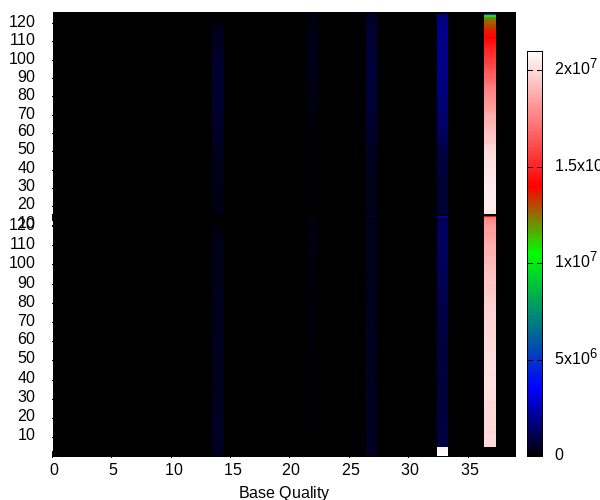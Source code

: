 
            set terminal png size 600,500 truecolor
            set output "ERR2036629-quals-hm.png"
            unset key
            unset colorbox
            set palette defined (0 0 0 0, 1 0 0 1, 3 0 1 0, 4 1 0 0, 6 1 1 1)
            set cbrange [0:20980577]
            set yrange  [0:126]
            set xrange  [0:39]
            set view map
            set multiplot
            set rmargin 0
            set lmargin 0
            set tmargin 0
            set bmargin 0
             set origin 0,0.46
 set size 0.95,0.6
            set obj 1 rectangle behind from first 0,0 to first 39,126
            set obj 1 fillstyle solid 1.0 fillcolor rgbcolor "black"
            set ylabel "Cycle (fwd reads)" offset character -1,0
            unset ytics
            set ytics ("10" 10,"20" 20,"30" 30,"40" 40,"50" 50,"60" 60,"70" 70,"80" 80,"90" 90,"100" 100,"110" 110,"120" 120)
            unset xtics
            set title "ERR2036629.stats" noenhanced
            splot '-' matrix with image
        	0	0	0	0	0	0	0	0	0	0	0	0	0	0	0	0	0	0	0	0	0	0	0	0	0	0	0	6299618	0	0	0	0	0	15492767	0	0	0	706	0
	0	0	0	0	0	0	0	0	0	0	0	0	0	0	984034	0	0	0	0	0	0	0	3	0	0	0	0	1634378	0	0	0	0	0	19166042	0	0	0	8634	0
	0	0	0	0	0	0	0	0	0	0	0	0	0	0	1254689	0	0	0	0	0	0	0	8	0	0	0	0	2569679	0	0	0	0	0	17927757	0	0	0	40958	0
	0	0	0	0	0	0	0	0	0	0	0	0	0	0	864343	0	0	0	0	0	0	0	11	0	0	0	0	1783792	0	0	0	0	0	18989074	0	0	0	155871	0
	0	0	0	0	0	0	0	0	0	0	0	0	0	0	599457	0	0	0	0	0	0	0	41	0	0	0	0	1079883	0	0	0	0	0	12624538	0	0	0	7489172	0
	0	0	0	0	0	0	0	0	0	0	0	0	0	0	620328	0	0	0	0	0	0	0	241	0	0	0	0	1065257	0	0	0	0	0	2224646	0	0	0	17882619	0
	0	0	0	0	0	0	0	0	0	0	0	0	0	0	470970	0	0	0	0	0	0	0	508	0	0	0	0	648252	0	0	0	0	0	1517261	0	0	0	19156100	0
	0	0	0	0	0	0	0	0	0	0	0	0	0	0	384535	0	0	0	0	0	0	0	799	0	0	0	0	497806	0	0	0	0	0	1144574	0	0	0	19765377	0
	0	0	0	0	0	0	0	0	0	0	0	0	0	0	329476	0	0	0	0	0	0	0	1353	0	0	0	0	430335	0	0	0	0	0	949328	0	0	0	20082599	0
	0	0	0	0	0	0	0	0	0	0	0	0	0	0	341849	0	0	0	0	0	0	0	2071	0	0	0	0	448469	0	0	0	0	0	971448	0	0	0	20029254	0
	0	0	0	0	0	0	0	0	0	0	0	0	0	0	313580	0	0	0	0	0	0	0	2737	0	0	0	0	424029	0	0	0	0	0	939758	0	0	0	20112987	0
	0	0	0	0	0	0	0	0	0	0	0	0	0	0	301415	0	0	0	0	0	0	0	3995	0	0	0	0	414555	0	0	0	0	0	883385	0	0	0	20189741	0
	0	0	0	0	0	0	0	0	0	0	0	0	0	0	303806	0	0	0	0	0	0	0	5817	0	0	0	0	408888	0	0	0	0	0	885687	0	0	0	20188893	0
	0	0	0	0	0	0	0	0	0	0	0	0	0	0	309329	0	0	0	0	0	0	0	8121	0	0	0	0	423075	0	0	0	0	0	912279	0	0	0	20140287	0
	0	0	0	0	0	0	0	0	0	0	0	0	0	0	299696	0	0	0	0	0	0	0	11755	0	0	0	0	421181	0	0	0	0	0	918651	0	0	0	20141808	0
	0	0	0	0	0	0	0	0	0	0	0	0	0	0	286730	0	0	0	0	0	0	0	13654	0	0	0	0	398187	0	0	0	0	0	873262	0	0	0	20221258	0
	0	0	0	0	0	0	0	0	0	0	0	0	0	0	272553	0	0	0	0	0	0	0	15139	0	0	0	0	381929	0	0	0	0	0	821175	0	0	0	20302295	0
	0	0	0	0	0	0	0	0	0	0	0	0	0	0	265647	0	0	0	0	0	0	0	17491	0	0	0	0	362957	0	0	0	0	0	785001	0	0	0	20361995	0
	0	0	0	0	0	0	0	0	0	0	0	0	0	0	259424	0	0	0	0	0	0	0	20564	0	0	0	0	349314	0	0	0	0	0	756115	0	0	0	20407674	0
	0	0	0	0	0	0	0	0	0	0	0	0	0	0	251473	0	0	0	0	0	0	0	20726	0	0	0	0	336778	0	0	0	0	0	728019	0	0	0	20456095	0
	0	0	0	0	0	0	0	0	0	0	0	0	0	0	248726	0	0	0	0	0	0	0	22467	0	0	0	0	332082	0	0	0	0	0	717599	0	0	0	20472217	0
	0	0	0	0	0	0	0	0	0	0	0	0	0	0	257862	0	0	0	0	0	0	0	22178	0	0	0	0	335074	0	0	0	0	0	722207	0	0	0	20455770	0
	0	0	0	0	0	0	0	0	0	0	0	0	0	0	262401	0	0	0	0	0	0	0	22643	0	0	0	0	334460	0	0	0	0	0	719704	0	0	0	20453883	0
	0	0	0	0	0	0	0	0	0	0	0	0	0	0	253946	0	0	0	0	0	0	0	22511	0	0	0	0	327881	0	0	0	0	0	699984	0	0	0	20488769	0
	0	0	0	0	0	0	0	0	0	0	0	0	0	0	263776	0	0	0	0	0	0	0	22792	0	0	0	0	331711	0	0	0	0	0	705447	0	0	0	20469365	0
	0	0	0	0	0	0	0	0	0	0	0	0	0	0	274943	0	0	0	0	0	0	0	22885	0	0	0	0	330714	0	0	0	0	0	695739	0	0	0	20468810	0
	0	0	0	0	0	0	0	0	0	0	0	0	0	0	272930	0	0	0	0	0	0	0	22812	0	0	0	0	329088	0	0	0	0	0	683128	0	0	0	20485133	0
	0	0	0	0	0	0	0	0	0	0	0	0	0	0	275914	0	0	0	0	0	0	0	23537	0	0	0	0	334357	0	0	0	0	0	689502	0	0	0	20469781	0
	0	0	0	0	0	0	0	0	0	0	0	0	0	0	282351	0	0	0	0	0	0	0	24461	0	0	0	0	339765	0	0	0	0	0	699404	0	0	0	20447110	0
	0	0	0	0	0	0	0	0	0	0	0	0	0	0	281898	0	0	0	0	0	0	0	23555	0	0	0	0	340691	0	0	0	0	0	692041	0	0	0	20454906	0
	0	0	0	0	0	0	0	0	0	0	0	0	0	0	281786	0	0	0	0	0	0	0	24069	0	0	0	0	343500	0	0	0	0	0	692574	0	0	0	20451162	0
	0	0	0	0	0	0	0	0	0	0	0	0	0	0	282646	0	0	0	0	0	0	0	25172	0	0	0	0	344529	0	0	0	0	0	692051	0	0	0	20448693	0
	0	0	0	0	0	0	0	0	0	0	0	0	0	0	287389	0	0	0	0	0	0	0	27903	0	0	0	0	349314	0	0	0	0	0	707374	0	0	0	20421111	0
	0	0	0	0	0	0	0	0	0	0	0	0	0	0	295770	0	0	0	0	0	0	0	30152	0	0	0	0	356597	0	0	0	0	0	725617	0	0	0	20384955	0
	0	0	0	0	0	0	0	0	0	0	0	0	0	0	297297	0	0	0	0	0	0	0	28881	0	0	0	0	362291	0	0	0	0	0	729086	0	0	0	20375536	0
	0	0	0	0	0	0	0	0	0	0	0	0	0	0	296654	0	0	0	0	0	0	0	27074	0	0	0	0	361612	0	0	0	0	0	727189	0	0	0	20380562	0
	0	0	0	0	0	0	0	0	0	0	0	0	0	0	309337	0	0	0	0	0	0	0	28808	0	0	0	0	370299	0	0	0	0	0	735400	0	0	0	20349247	0
	0	0	0	0	0	0	0	0	0	0	0	0	0	0	318687	0	0	0	0	0	0	0	32762	0	0	0	0	381944	0	0	0	0	0	756864	0	0	0	20302834	0
	0	0	0	0	0	0	0	0	0	0	0	0	0	0	325191	0	0	0	0	0	0	0	31796	0	0	0	0	385217	0	0	0	0	0	769536	0	0	0	20281351	0
	0	0	0	0	0	0	0	0	0	0	0	0	0	0	318600	0	0	0	0	0	0	0	33018	0	0	0	0	386200	0	0	0	0	0	776020	0	0	0	20279253	0
	0	0	0	0	0	0	0	0	0	0	0	0	0	0	320151	0	0	0	0	0	0	0	34846	0	0	0	0	383213	0	0	0	0	0	776453	0	0	0	20277753	0
	0	0	0	0	0	0	0	0	0	0	0	0	0	0	334811	0	0	0	0	0	0	0	38009	0	0	0	0	390106	0	0	0	0	0	795410	0	0	0	20233355	0
	0	0	0	0	0	0	0	0	0	0	0	0	0	0	336419	0	0	0	0	0	0	0	38024	0	0	0	0	398210	0	0	0	0	0	810388	0	0	0	20207955	0
	0	0	0	0	0	0	0	0	0	0	0	0	0	0	342069	0	0	0	0	0	0	0	41763	0	0	0	0	398344	0	0	0	0	0	814334	0	0	0	20193766	0
	0	0	0	0	0	0	0	0	0	0	0	0	0	0	341712	0	0	0	0	0	0	0	42131	0	0	0	0	402868	0	0	0	0	0	824496	0	0	0	20178262	0
	0	0	0	0	0	0	0	0	0	0	0	0	0	0	349821	0	0	0	0	0	0	0	41077	0	0	0	0	410797	0	0	0	0	0	834032	0	0	0	20152664	0
	0	0	0	0	0	0	0	0	0	0	0	0	0	0	356673	0	0	0	0	0	0	0	40612	0	0	0	0	415942	0	0	0	0	0	843839	0	0	0	20130324	0
	0	0	0	0	0	0	0	0	0	0	0	0	0	0	354084	0	0	0	0	0	0	0	42228	0	0	0	0	420493	0	0	0	0	0	859569	0	0	0	20110036	0
	0	0	0	0	0	0	0	0	0	0	0	0	0	0	359134	0	0	0	0	0	0	0	43116	0	0	0	0	426512	0	0	0	0	0	869556	0	0	0	20087045	0
	0	0	0	0	0	0	0	0	0	0	0	0	0	0	373019	0	0	0	0	0	0	0	47039	0	0	0	0	444758	0	0	0	0	0	909369	0	0	0	20009983	0
	0	0	0	0	0	0	0	0	0	0	0	0	0	0	378466	0	0	0	0	0	0	0	50042	0	0	0	0	456871	0	0	0	0	0	938947	0	0	0	19958523	0
	0	0	0	0	0	0	0	0	0	0	0	0	0	0	386352	0	0	0	0	0	0	0	45318	0	0	0	0	464965	0	0	0	0	0	934511	0	0	0	19950403	0
	0	0	0	0	0	0	0	0	0	0	0	0	0	0	402195	0	0	0	0	0	0	0	43532	0	0	0	0	477745	0	0	0	0	0	961254	0	0	0	19895288	0
	0	0	0	0	0	0	0	0	0	0	0	0	0	0	418890	0	0	0	0	0	0	0	49260	0	0	0	0	499075	0	0	0	0	0	1027583	0	0	0	19783625	0
	0	0	0	0	0	0	0	0	0	0	0	0	0	0	447285	0	0	0	0	0	0	0	55468	0	0	0	0	529309	0	0	0	0	0	1093138	0	0	0	19651502	0
	0	0	0	0	0	0	0	0	0	0	0	0	0	0	486158	0	0	0	0	0	0	0	57588	0	0	0	0	587074	0	0	0	0	0	1148719	0	0	0	19491445	0
	0	0	0	0	0	0	0	0	0	0	0	0	0	0	496697	0	0	0	0	0	0	0	61345	0	0	0	0	594814	0	0	0	0	0	1175458	0	0	0	19436288	0
	0	0	0	0	0	0	0	0	0	0	0	0	0	0	476178	0	0	0	0	0	0	0	61922	0	0	0	0	583406	0	0	0	0	0	1183084	0	0	0	19450714	0
	0	0	0	0	0	0	0	0	0	0	0	0	0	0	486998	0	0	0	0	0	0	0	65977	0	0	0	0	587142	0	0	0	0	0	1213916	0	0	0	19391219	0
	0	0	0	0	0	0	0	0	0	0	0	0	0	0	506256	0	0	0	0	0	0	0	71461	0	0	0	0	603762	0	0	0	0	0	1253341	0	0	0	19301021	0
	0	0	0	0	0	0	0	0	0	0	0	0	0	0	509239	0	0	0	0	0	0	0	77076	0	0	0	0	603973	0	0	0	0	0	1278100	0	0	0	19257512	0
	0	0	0	0	0	0	0	0	0	0	0	0	0	0	505220	0	0	0	0	0	0	0	83794	0	0	0	0	608154	0	0	0	0	0	1305196	0	0	0	19212397	0
	0	0	0	0	0	0	0	0	0	0	0	0	0	0	517980	0	0	0	0	0	0	0	91794	0	0	0	0	621394	0	0	0	0	0	1333049	0	0	0	19137962	0
	0	0	0	0	0	0	0	0	0	0	0	0	0	0	520366	0	0	0	0	0	0	0	95556	0	0	0	0	627749	0	0	0	0	0	1370923	0	0	0	19073295	0
	0	0	0	0	0	0	0	0	0	0	0	0	0	0	535996	0	0	0	0	0	0	0	101533	0	0	0	0	633035	0	0	0	0	0	1382272	0	0	0	19019651	0
	0	0	0	0	0	0	0	0	0	0	0	0	0	0	569359	0	0	0	0	0	0	0	107258	0	0	0	0	657811	0	0	0	0	0	1426190	0	0	0	18894491	0
	0	0	0	0	0	0	0	0	0	0	0	0	0	0	581644	0	0	0	0	0	0	0	125424	0	0	0	0	669369	0	0	0	0	0	1436865	0	0	0	18823324	0
	0	0	0	0	0	0	0	0	0	0	0	0	0	0	562696	0	0	0	0	0	0	0	143465	0	0	0	0	654391	0	0	0	0	0	1426801	0	0	0	18829802	0
	0	0	0	0	0	0	0	0	0	0	0	0	0	0	539801	0	0	0	0	0	0	0	143066	0	0	0	0	639089	0	0	0	0	0	1409319	0	0	0	18864431	0
	0	0	0	0	0	0	0	0	0	0	0	0	0	0	556111	0	0	0	0	0	0	0	149160	0	0	0	0	647463	0	0	0	0	0	1422025	0	0	0	18796377	0
	0	0	0	0	0	0	0	0	0	0	0	0	0	0	589183	0	0	0	0	0	0	0	160051	0	0	0	0	670524	0	0	0	0	0	1455367	0	0	0	18667975	0
	0	0	0	0	0	0	0	0	0	0	0	0	0	0	611251	0	0	0	0	0	0	0	176227	0	0	0	0	694681	0	0	0	0	0	1493405	0	0	0	18536941	0
	0	0	0	0	0	0	0	0	0	0	0	0	0	0	628584	0	0	0	0	0	0	0	188790	0	0	0	0	721330	0	0	0	0	0	1532057	0	0	0	18409013	0
	0	0	0	0	0	0	0	0	0	0	0	0	0	0	633638	0	0	0	0	0	0	0	200814	0	0	0	0	730729	0	0	0	0	0	1554439	0	0	0	18325038	0
	0	0	0	0	0	0	0	0	0	0	0	0	0	0	639069	0	0	0	0	0	0	0	209969	0	0	0	0	740349	0	0	0	0	0	1563254	0	0	0	18254103	0
	0	0	0	0	0	0	0	0	0	0	0	0	0	0	644790	0	0	0	0	0	0	0	211226	0	0	0	0	745287	0	0	0	0	0	1560088	0	0	0	18204556	0
	0	0	0	0	0	0	0	0	0	0	0	0	0	0	683084	0	0	0	0	0	0	0	225989	0	0	0	0	762966	0	0	0	0	0	1579796	0	0	0	18071387	0
	0	0	0	0	0	0	0	0	0	0	0	0	0	0	661842	0	0	0	0	0	0	0	233725	0	0	0	0	761714	0	0	0	0	0	1590997	0	0	0	18031926	0
	0	0	0	0	0	0	0	0	0	0	0	0	0	0	638171	0	0	0	0	0	0	0	230631	0	0	0	0	754031	0	0	0	0	0	1596662	0	0	0	18015169	0
	0	0	0	0	0	0	0	0	0	0	0	0	0	0	662866	0	0	0	0	0	0	0	241939	0	0	0	0	764158	0	0	0	0	0	1631329	0	0	0	17882565	0
	0	0	0	0	0	0	0	0	0	0	0	0	0	0	659657	0	0	0	0	0	0	0	246163	0	0	0	0	777293	0	0	0	0	0	1649479	0	0	0	17795430	0
	0	0	0	0	0	0	0	0	0	0	0	0	0	0	639140	0	0	0	0	0	0	0	242779	0	0	0	0	770893	0	0	0	0	0	1651476	0	0	0	17765171	0
	0	0	0	0	0	0	0	0	0	0	0	0	0	0	656410	0	0	0	0	0	0	0	246723	0	0	0	0	779727	0	0	0	0	0	1657119	0	0	0	17665440	0
	0	0	0	0	0	0	0	0	0	0	0	0	0	0	631023	0	0	0	0	0	0	0	249883	0	0	0	0	772912	0	0	0	0	0	1653414	0	0	0	17633336	0
	0	0	0	0	0	0	0	0	0	0	0	0	0	0	619236	0	0	0	0	0	0	0	252039	0	0	0	0	774913	0	0	0	0	0	1677648	0	0	0	17548523	0
	0	0	0	0	0	0	0	0	0	0	0	0	0	0	622067	0	0	0	0	0	0	0	256422	0	0	0	0	778836	0	0	0	0	0	1697037	0	0	0	17446393	0
	0	0	0	0	0	0	0	0	0	0	0	0	0	0	636055	0	0	0	0	0	0	0	264867	0	0	0	0	785259	0	0	0	0	0	1724819	0	0	0	17309395	0
	0	0	0	0	0	0	0	0	0	0	0	0	0	0	644335	0	0	0	0	0	0	0	275794	0	0	0	0	791147	0	0	0	0	0	1742049	0	0	0	17179305	0
	0	0	0	0	0	0	0	0	0	0	0	0	0	0	650562	0	0	0	0	0	0	0	294346	0	0	0	0	799015	0	0	0	0	0	1766495	0	0	0	17023586	0
	0	0	0	0	0	0	0	0	0	0	0	0	0	0	672412	0	0	0	0	0	0	0	297170	0	0	0	0	810574	0	0	0	0	0	1754014	0	0	0	16897798	0
	0	0	0	0	0	0	0	0	0	0	0	0	0	0	690733	0	0	0	0	0	0	0	310198	0	0	0	0	824244	0	0	0	0	0	1763650	0	0	0	16739942	0
	0	0	0	0	0	0	0	0	0	0	0	0	0	0	661399	0	0	0	0	0	0	0	311794	0	0	0	0	809075	0	0	0	0	0	1783408	0	0	0	16663067	0
	0	0	0	0	0	0	0	0	0	0	0	0	0	0	625786	0	0	0	0	0	0	0	301973	0	0	0	0	797726	0	0	0	0	0	1779257	0	0	0	16618780	0
	0	0	0	0	0	0	0	0	0	0	0	0	0	0	621507	0	0	0	0	0	0	0	292105	0	0	0	0	788586	0	0	0	0	0	1769279	0	0	0	16536582	0
	0	0	0	0	0	0	0	0	0	0	0	0	0	0	629634	0	0	0	0	0	0	0	304568	0	0	0	0	788772	0	0	0	0	0	1780673	0	0	0	16387406	0
	0	0	0	0	0	0	0	0	0	0	0	0	0	0	633132	0	0	0	0	0	0	0	313970	0	0	0	0	800082	0	0	0	0	0	1803627	0	0	0	16221696	0
	0	0	0	0	0	0	0	0	0	0	0	0	0	0	623954	0	0	0	0	0	0	0	314164	0	0	0	0	804677	0	0	0	0	0	1820174	0	0	0	16090035	0
	0	0	0	0	0	0	0	0	0	0	0	0	0	0	623924	0	0	0	0	0	0	0	314349	0	0	0	0	798141	0	0	0	0	0	1822249	0	0	0	15973463	0
	0	0	0	0	0	0	0	0	0	0	0	0	0	0	630071	0	0	0	0	0	0	0	319333	0	0	0	0	804530	0	0	0	0	0	1831248	0	0	0	15822854	0
	0	0	0	0	0	0	0	0	0	0	0	0	0	0	618415	0	0	0	0	0	0	0	322666	0	0	0	0	794755	0	0	0	0	0	1843075	0	0	0	15705741	0
	0	0	0	0	0	0	0	0	0	0	0	0	0	0	599112	0	0	0	0	0	0	0	320990	0	0	0	0	787044	0	0	0	0	0	1855186	0	0	0	15597123	0
	0	0	0	0	0	0	0	0	0	0	0	0	0	0	577957	0	0	0	0	0	0	0	314077	0	0	0	0	781289	0	0	0	0	0	1864166	0	0	0	15496174	0
	0	0	0	0	0	0	0	0	0	0	0	0	0	0	585404	0	0	0	0	0	0	0	314146	0	0	0	0	781011	0	0	0	0	0	1861682	0	0	0	15350658	0
	0	0	0	0	0	0	0	0	0	0	0	0	0	0	585257	0	0	0	0	0	0	0	329054	0	0	0	0	777469	0	0	0	0	0	1838753	0	0	0	15214207	0
	0	0	0	0	0	0	0	0	0	0	0	0	0	0	571752	0	0	0	0	0	0	0	338209	0	0	0	0	768806	0	0	0	0	0	1818945	0	0	0	15106205	0
	0	0	0	0	0	0	0	0	0	0	0	0	0	0	529590	0	0	0	0	0	0	0	321925	0	0	0	0	746628	0	0	0	0	0	1809816	0	0	0	15062345	0
	0	0	0	0	0	0	0	0	0	0	0	0	0	0	500863	0	0	0	0	0	0	0	299132	0	0	0	0	726733	0	0	0	0	0	1800553	0	0	0	15006721	0
	0	0	0	0	0	0	0	0	0	0	0	0	0	0	511760	0	0	0	0	0	0	0	304810	0	0	0	0	726349	0	0	0	0	0	1801944	0	0	0	14839893	0
	0	0	0	0	0	0	0	0	0	0	0	0	0	0	510324	0	0	0	0	0	0	0	313922	0	0	0	0	726701	0	0	0	0	0	1827750	0	0	0	14654523	0
	0	0	0	0	0	0	0	0	0	0	0	0	0	0	504563	0	0	0	0	0	0	0	314131	0	0	0	0	731052	0	0	0	0	0	1855727	0	0	0	14473451	0
	0	0	0	0	0	0	0	0	0	0	0	0	0	0	474926	0	0	0	0	0	0	0	305408	0	0	0	0	715637	0	0	0	0	0	1868665	0	0	0	14365348	0
	0	0	0	0	0	0	0	0	0	0	0	0	0	0	464311	0	0	0	0	0	0	0	299442	0	0	0	0	714034	0	0	0	0	0	1871334	0	0	0	14226751	0
	0	0	0	0	0	0	0	0	0	0	0	0	0	0	449840	0	0	0	0	0	0	0	301027	0	0	0	0	721043	0	0	0	0	0	1909406	0	0	0	14027447	0
	0	0	0	0	0	0	0	0	0	0	0	0	0	0	429976	0	0	0	0	0	0	0	289528	0	0	0	0	719990	0	0	0	0	0	1940153	0	0	0	13861879	0
	0	0	0	0	0	0	0	0	0	0	0	0	0	0	408352	0	0	0	0	0	0	0	275824	0	0	0	0	703987	0	0	0	0	0	1911133	0	0	0	13766148	0
	0	0	0	0	0	0	0	0	0	0	0	0	0	0	359564	0	0	0	0	0	0	0	259372	0	0	0	0	683309	0	0	0	0	0	1889658	0	0	0	13687342	0
	0	0	0	0	0	0	0	0	0	0	0	0	0	0	317517	0	0	0	0	0	0	0	243569	0	0	0	0	664954	0	0	0	0	0	1858349	0	0	0	13590626	0
	0	0	0	0	0	0	0	0	0	0	0	0	0	0	289246	0	0	0	0	0	0	0	229617	0	0	0	0	666548	0	0	0	0	0	1843353	0	0	0	13412498	0
	0	0	0	0	0	0	0	0	0	0	0	0	0	0	270871	0	0	0	0	0	0	0	227463	0	0	0	0	669209	0	0	0	0	0	1846562	0	0	0	13181169	0
	0	0	0	0	0	0	0	0	0	0	0	0	0	0	247230	0	0	0	0	0	0	0	216787	0	0	0	0	643342	0	0	0	0	0	1827763	0	0	0	12997935	0
	0	0	0	0	0	0	0	0	0	0	0	0	0	0	192738	0	0	0	0	0	0	0	201515	0	0	0	0	623438	0	0	0	0	0	1817445	0	0	0	12783710	0
	0	0	0	0	0	0	0	0	0	0	0	0	0	0	78713	0	0	0	0	0	0	0	161278	0	0	0	0	584339	0	0	0	0	0	1756147	0	0	0	12631439	0
	0	0	0	0	0	0	0	0	0	0	0	0	0	0	0	0	0	0	0	0	0	0	120230	0	0	0	0	516582	0	0	0	0	0	1629095	0	0	0	12463338	0
	0	0	0	0	0	0	0	0	0	0	0	0	0	0	0	0	0	0	0	0	0	0	105448	0	0	0	0	424609	0	0	0	0	0	1520650	0	0	0	12138713	0
	0	0	0	0	0	0	0	0	0	0	0	0	0	0	0	0	0	0	0	0	0	0	352360	0	0	0	0	626010	0	0	0	0	0	1945510	0	0	0	10119475	0
	0	0	0	0	0	0	0	0	0	0	0	0	0	0	0	0	0	0	0	0	0	0	412781	0	0	0	0	565964	0	0	0	0	0	1535315	0	0	0	4481047	0

end

                set origin 0,0.03
                set size 0.95,0.6
                set ylabel "Cycle (rev reads)" offset character -1,0
                set xlabel "Base Quality"
                unset title
                unset ytics
                set ytics ("10" 10,"20" 20,"30" 30,"40" 40,"50" 50,"60" 60,"70" 70,"80" 80,"90" 90,"100" 100,"110" 110,"120" 120)
                set xrange  [0:39]
                set xtics
                set colorbox vertical user origin first (39+1),0 size screen 0.025,0.812
                set cblabel "Number of bases"
                splot '-' matrix with image
            	0	0	0	0	0	0	0	0	0	0	0	0	0	0	0	0	0	0	0	0	0	0	126	0	0	0	0	811941	0	0	0	0	0	20980577	0	0	0	447	0
	0	0	0	0	0	0	0	0	0	0	0	0	0	0	437992	0	0	0	0	0	0	0	42	0	0	0	0	448779	0	0	0	0	0	20902941	0	0	0	3337	0
	0	0	0	0	0	0	0	0	0	0	0	0	0	0	435452	0	0	0	0	0	0	0	57	0	0	0	0	480334	0	0	0	0	0	20866051	0	0	0	11197	0
	0	0	0	0	0	0	0	0	0	0	0	0	0	0	516138	0	0	0	0	0	0	0	110	0	0	0	0	529841	0	0	0	0	0	20703434	0	0	0	43568	0
	0	0	0	0	0	0	0	0	0	0	0	0	0	0	437675	0	0	0	0	0	0	0	180	0	0	0	0	497046	0	0	0	0	0	20597510	0	0	0	260680	0
	0	0	0	0	0	0	0	0	0	0	0	0	0	0	457786	0	0	0	0	0	0	0	509	0	0	0	0	524536	0	0	0	0	0	907582	0	0	0	19902678	0
	0	0	0	0	0	0	0	0	0	0	0	0	0	0	461311	0	0	0	0	0	0	0	1398	0	0	0	0	502470	0	0	0	0	0	886548	0	0	0	19941364	0
	0	0	0	0	0	0	0	0	0	0	0	0	0	0	451326	0	0	0	0	0	0	0	2401	0	0	0	0	479295	0	0	0	0	0	845546	0	0	0	20014523	0
	0	0	0	0	0	0	0	0	0	0	0	0	0	0	459819	0	0	0	0	0	0	0	3287	0	0	0	0	492888	0	0	0	0	0	870774	0	0	0	19966323	0
	0	0	0	0	0	0	0	0	0	0	0	0	0	0	484537	0	0	0	0	0	0	0	7338	0	0	0	0	495657	0	0	0	0	0	873823	0	0	0	19931736	0
	0	0	0	0	0	0	0	0	0	0	0	0	0	0	469639	0	0	0	0	0	0	0	10791	0	0	0	0	484805	0	0	0	0	0	858588	0	0	0	19969268	0
	0	0	0	0	0	0	0	0	0	0	0	0	0	0	451130	0	0	0	0	0	0	0	13314	0	0	0	0	470162	0	0	0	0	0	849531	0	0	0	20008954	0
	0	0	0	0	0	0	0	0	0	0	0	0	0	0	521298	0	0	0	0	0	0	0	17606	0	0	0	0	506922	0	0	0	0	0	892986	0	0	0	19854279	0
	0	0	0	0	0	0	0	0	0	0	0	0	0	0	470543	0	0	0	0	0	0	0	25964	0	0	0	0	510201	0	0	0	0	0	901786	0	0	0	19884597	0
	0	0	0	0	0	0	0	0	0	0	0	0	0	0	472756	0	0	0	0	0	0	0	29252	0	0	0	0	493882	0	0	0	0	0	886723	0	0	0	19910478	0
	0	0	0	0	0	0	0	0	0	0	0	0	0	0	468931	0	0	0	0	0	0	0	43902	0	0	0	0	490300	0	0	0	0	0	883205	0	0	0	19906753	0
	0	0	0	0	0	0	0	0	0	0	0	0	0	0	431210	0	0	0	0	0	0	0	41596	0	0	0	0	457618	0	0	0	0	0	842634	0	0	0	20020033	0
	0	0	0	0	0	0	0	0	0	0	0	0	0	0	490791	0	0	0	0	0	0	0	46118	0	0	0	0	479774	0	0	0	0	0	859451	0	0	0	19916957	0
	0	0	0	0	0	0	0	0	0	0	0	0	0	0	498118	0	0	0	0	0	0	0	51854	0	0	0	0	482497	0	0	0	0	0	847782	0	0	0	19912840	0
	0	0	0	0	0	0	0	0	0	0	0	0	0	0	505432	0	0	0	0	0	0	0	55591	0	0	0	0	488635	0	0	0	0	0	842823	0	0	0	19900610	0
	0	0	0	0	0	0	0	0	0	0	0	0	0	0	474988	0	0	0	0	0	0	0	67424	0	0	0	0	506856	0	0	0	0	0	844056	0	0	0	19899767	0
	0	0	0	0	0	0	0	0	0	0	0	0	0	0	447938	0	0	0	0	0	0	0	57765	0	0	0	0	480806	0	0	0	0	0	833552	0	0	0	19973030	0
	0	0	0	0	0	0	0	0	0	0	0	0	0	0	451595	0	0	0	0	0	0	0	56813	0	0	0	0	468906	0	0	0	0	0	819655	0	0	0	19996122	0
	0	0	0	0	0	0	0	0	0	0	0	0	0	0	459431	0	0	0	0	0	0	0	64185	0	0	0	0	480435	0	0	0	0	0	840642	0	0	0	19948398	0
	0	0	0	0	0	0	0	0	0	0	0	0	0	0	457847	0	0	0	0	0	0	0	63581	0	0	0	0	477701	0	0	0	0	0	840402	0	0	0	19953560	0
	0	0	0	0	0	0	0	0	0	0	0	0	0	0	451604	0	0	0	0	0	0	0	61263	0	0	0	0	476105	0	0	0	0	0	837387	0	0	0	19966732	0
	0	0	0	0	0	0	0	0	0	0	0	0	0	0	448191	0	0	0	0	0	0	0	61894	0	0	0	0	474083	0	0	0	0	0	839329	0	0	0	19969594	0
	0	0	0	0	0	0	0	0	0	0	0	0	0	0	451254	0	0	0	0	0	0	0	61680	0	0	0	0	472178	0	0	0	0	0	839341	0	0	0	19968638	0
	0	0	0	0	0	0	0	0	0	0	0	0	0	0	462392	0	0	0	0	0	0	0	63248	0	0	0	0	470465	0	0	0	0	0	840424	0	0	0	19956562	0
	0	0	0	0	0	0	0	0	0	0	0	0	0	0	388254	0	0	0	0	0	0	0	54083	0	0	0	0	467626	0	0	0	0	0	790529	0	0	0	20092599	0
	0	0	0	0	0	0	0	0	0	0	0	0	0	0	425361	0	0	0	0	0	0	0	51751	0	0	0	0	438089	0	0	0	0	0	775225	0	0	0	20102665	0
	0	0	0	0	0	0	0	0	0	0	0	0	0	0	378286	0	0	0	0	0	0	0	49039	0	0	0	0	451339	0	0	0	0	0	773730	0	0	0	20140697	0
	0	0	0	0	0	0	0	0	0	0	0	0	0	0	379824	0	0	0	0	0	0	0	48989	0	0	0	0	419633	0	0	0	0	0	765751	0	0	0	20178894	0
	0	0	0	0	0	0	0	0	0	0	0	0	0	0	417996	0	0	0	0	0	0	0	50716	0	0	0	0	422152	0	0	0	0	0	758581	0	0	0	20143646	0
	0	0	0	0	0	0	0	0	0	0	0	0	0	0	423099	0	0	0	0	0	0	0	49178	0	0	0	0	425341	0	0	0	0	0	773349	0	0	0	20122124	0
	0	0	0	0	0	0	0	0	0	0	0	0	0	0	375867	0	0	0	0	0	0	0	48518	0	0	0	0	454366	0	0	0	0	0	766032	0	0	0	20148308	0
	0	0	0	0	0	0	0	0	0	0	0	0	0	0	375040	0	0	0	0	0	0	0	47985	0	0	0	0	428128	0	0	0	0	0	758896	0	0	0	20183042	0
	0	0	0	0	0	0	0	0	0	0	0	0	0	0	374596	0	0	0	0	0	0	0	45988	0	0	0	0	408038	0	0	0	0	0	750734	0	0	0	20213735	0
	0	0	0	0	0	0	0	0	0	0	0	0	0	0	375533	0	0	0	0	0	0	0	47504	0	0	0	0	412042	0	0	0	0	0	760265	0	0	0	20197747	0
	0	0	0	0	0	0	0	0	0	0	0	0	0	0	377770	0	0	0	0	0	0	0	51443	0	0	0	0	414151	0	0	0	0	0	772756	0	0	0	20176971	0
	0	0	0	0	0	0	0	0	0	0	0	0	0	0	379513	0	0	0	0	0	0	0	52422	0	0	0	0	411240	0	0	0	0	0	765965	0	0	0	20182728	0
	0	0	0	0	0	0	0	0	0	0	0	0	0	0	385822	0	0	0	0	0	0	0	51932	0	0	0	0	415293	0	0	0	0	0	775946	0	0	0	20161788	0
	0	0	0	0	0	0	0	0	0	0	0	0	0	0	433147	0	0	0	0	0	0	0	55340	0	0	0	0	438496	0	0	0	0	0	795127	0	0	0	20067595	0
	0	0	0	0	0	0	0	0	0	0	0	0	0	0	386295	0	0	0	0	0	0	0	54649	0	0	0	0	452240	0	0	0	0	0	789690	0	0	0	20105796	0
	0	0	0	0	0	0	0	0	0	0	0	0	0	0	393303	0	0	0	0	0	0	0	52898	0	0	0	0	434572	0	0	0	0	0	799351	0	0	0	20107438	0
	0	0	0	0	0	0	0	0	0	0	0	0	0	0	386754	0	0	0	0	0	0	0	53150	0	0	0	0	427005	0	0	0	0	0	794207	0	0	0	20125385	0
	0	0	0	0	0	0	0	0	0	0	0	0	0	0	382246	0	0	0	0	0	0	0	51807	0	0	0	0	420178	0	0	0	0	0	791246	0	0	0	20139885	0
	0	0	0	0	0	0	0	0	0	0	0	0	0	0	385407	0	0	0	0	0	0	0	52809	0	0	0	0	423584	0	0	0	0	0	796664	0	0	0	20125752	0
	0	0	0	0	0	0	0	0	0	0	0	0	0	0	385597	0	0	0	0	0	0	0	53064	0	0	0	0	420091	0	0	0	0	0	795166	0	0	0	20129149	0
	0	0	0	0	0	0	0	0	0	0	0	0	0	0	393598	0	0	0	0	0	0	0	54536	0	0	0	0	423804	0	0	0	0	0	802972	0	0	0	20106799	0
	0	0	0	0	0	0	0	0	0	0	0	0	0	0	393013	0	0	0	0	0	0	0	57431	0	0	0	0	428806	0	0	0	0	0	807364	0	0	0	20093864	0
	0	0	0	0	0	0	0	0	0	0	0	0	0	0	389529	0	0	0	0	0	0	0	57663	0	0	0	0	433996	0	0	0	0	0	820392	0	0	0	20077741	0
	0	0	0	0	0	0	0	0	0	0	0	0	0	0	395078	0	0	0	0	0	0	0	58434	0	0	0	0	429062	0	0	0	0	0	818369	0	0	0	20077082	0
	0	0	0	0	0	0	0	0	0	0	0	0	0	0	406862	0	0	0	0	0	0	0	59695	0	0	0	0	437907	0	0	0	0	0	833196	0	0	0	20039003	0
	0	0	0	0	0	0	0	0	0	0	0	0	0	0	397473	0	0	0	0	0	0	0	60950	0	0	0	0	433645	0	0	0	0	0	823694	0	0	0	20059696	0
	0	0	0	0	0	0	0	0	0	0	0	0	0	0	460018	0	0	0	0	0	0	0	66228	0	0	0	0	451689	0	0	0	0	0	842788	0	0	0	19947555	0
	0	0	0	0	0	0	0	0	0	0	0	0	0	0	386105	0	0	0	0	0	0	0	64151	0	0	0	0	472827	0	0	0	0	0	836961	0	0	0	20001902	0
	0	0	0	0	0	0	0	0	0	0	0	0	0	0	378810	0	0	0	0	0	0	0	63872	0	0	0	0	436722	0	0	0	0	0	836657	0	0	0	20036358	0
	0	0	0	0	0	0	0	0	0	0	0	0	0	0	388392	0	0	0	0	0	0	0	67204	0	0	0	0	435878	0	0	0	0	0	854307	0	0	0	19997611	0
	0	0	0	0	0	0	0	0	0	0	0	0	0	0	380115	0	0	0	0	0	0	0	66499	0	0	0	0	431843	0	0	0	0	0	853652	0	0	0	20003663	0
	0	0	0	0	0	0	0	0	0	0	0	0	0	0	384539	0	0	0	0	0	0	0	69882	0	0	0	0	428040	0	0	0	0	0	861566	0	0	0	19984255	0
	0	0	0	0	0	0	0	0	0	0	0	0	0	0	379618	0	0	0	0	0	0	0	72497	0	0	0	0	430579	0	0	0	0	0	864305	0	0	0	19973648	0
	0	0	0	0	0	0	0	0	0	0	0	0	0	0	422380	0	0	0	0	0	0	0	73631	0	0	0	0	438845	0	0	0	0	0	883049	0	0	0	19894897	0
	0	0	0	0	0	0	0	0	0	0	0	0	0	0	379754	0	0	0	0	0	0	0	77710	0	0	0	0	461950	0	0	0	0	0	897145	0	0	0	19888175	0
	0	0	0	0	0	0	0	0	0	0	0	0	0	0	382610	0	0	0	0	0	0	0	77649	0	0	0	0	436357	0	0	0	0	0	897003	0	0	0	19902669	0
	0	0	0	0	0	0	0	0	0	0	0	0	0	0	372666	0	0	0	0	0	0	0	80977	0	0	0	0	427204	0	0	0	0	0	902134	0	0	0	19904661	0
	0	0	0	0	0	0	0	0	0	0	0	0	0	0	367517	0	0	0	0	0	0	0	82415	0	0	0	0	421280	0	0	0	0	0	903765	0	0	0	19903940	0
	0	0	0	0	0	0	0	0	0	0	0	0	0	0	366627	0	0	0	0	0	0	0	84619	0	0	0	0	417964	0	0	0	0	0	914815	0	0	0	19885945	0
	0	0	0	0	0	0	0	0	0	0	0	0	0	0	363580	0	0	0	0	0	0	0	87001	0	0	0	0	411575	0	0	0	0	0	914240	0	0	0	19884518	0
	0	0	0	0	0	0	0	0	0	0	0	0	0	0	364569	0	0	0	0	0	0	0	87277	0	0	0	0	415183	0	0	0	0	0	930240	0	0	0	19854096	0
	0	0	0	0	0	0	0	0	0	0	0	0	0	0	363997	0	0	0	0	0	0	0	92035	0	0	0	0	409515	0	0	0	0	0	927360	0	0	0	19848454	0
	0	0	0	0	0	0	0	0	0	0	0	0	0	0	374407	0	0	0	0	0	0	0	94895	0	0	0	0	416301	0	0	0	0	0	946071	0	0	0	19799509	0
	0	0	0	0	0	0	0	0	0	0	0	0	0	0	367801	0	0	0	0	0	0	0	98469	0	0	0	0	412298	0	0	0	0	0	949765	0	0	0	19792618	0
	0	0	0	0	0	0	0	0	0	0	0	0	0	0	356985	0	0	0	0	0	0	0	98010	0	0	0	0	406583	0	0	0	0	0	958373	0	0	0	19790607	0
	0	0	0	0	0	0	0	0	0	0	0	0	0	0	350136	0	0	0	0	0	0	0	100355	0	0	0	0	399685	0	0	0	0	0	959156	0	0	0	19790785	0
	0	0	0	0	0	0	0	0	0	0	0	0	0	0	355823	0	0	0	0	0	0	0	101154	0	0	0	0	400134	0	0	0	0	0	968782	0	0	0	19762396	0
	0	0	0	0	0	0	0	0	0	0	0	0	0	0	354655	0	0	0	0	0	0	0	102270	0	0	0	0	397835	0	0	0	0	0	972804	0	0	0	19749330	0
	0	0	0	0	0	0	0	0	0	0	0	0	0	0	356387	0	0	0	0	0	0	0	105752	0	0	0	0	406136	0	0	0	0	0	1007750	0	0	0	19688716	0
	0	0	0	0	0	0	0	0	0	0	0	0	0	0	354140	0	0	0	0	0	0	0	105953	0	0	0	0	401086	0	0	0	0	0	1007771	0	0	0	19681270	0
	0	0	0	0	0	0	0	0	0	0	0	0	0	0	344531	0	0	0	0	0	0	0	105527	0	0	0	0	395343	0	0	0	0	0	1007815	0	0	0	19679621	0
	0	0	0	0	0	0	0	0	0	0	0	0	0	0	343087	0	0	0	0	0	0	0	110553	0	0	0	0	392824	0	0	0	0	0	1014290	0	0	0	19656845	0
	0	0	0	0	0	0	0	0	0	0	0	0	0	0	342876	0	0	0	0	0	0	0	110531	0	0	0	0	393010	0	0	0	0	0	1009356	0	0	0	19646713	0
	0	0	0	0	0	0	0	0	0	0	0	0	0	0	353344	0	0	0	0	0	0	0	111681	0	0	0	0	398120	0	0	0	0	0	1025119	0	0	0	19598282	0
	0	0	0	0	0	0	0	0	0	0	0	0	0	0	346873	0	0	0	0	0	0	0	112522	0	0	0	0	394969	0	0	0	0	0	1026383	0	0	0	19590611	0
	0	0	0	0	0	0	0	0	0	0	0	0	0	0	351511	0	0	0	0	0	0	0	114470	0	0	0	0	409261	0	0	0	0	0	1059777	0	0	0	19521645	0
	0	0	0	0	0	0	0	0	0	0	0	0	0	0	389207	0	0	0	0	0	0	0	121223	0	0	0	0	411526	0	0	0	0	0	1068787	0	0	0	19450943	0
	0	0	0	0	0	0	0	0	0	0	0	0	0	0	394247	0	0	0	0	0	0	0	122780	0	0	0	0	422016	0	0	0	0	0	1065716	0	0	0	19421778	0
	0	0	0	0	0	0	0	0	0	0	0	0	0	0	388072	0	0	0	0	0	0	0	127723	0	0	0	0	413398	0	0	0	0	0	1083843	0	0	0	19398389	0
	0	0	0	0	0	0	0	0	0	0	0	0	0	0	347613	0	0	0	0	0	0	0	132759	0	0	0	0	436075	0	0	0	0	0	1075635	0	0	0	19403787	0
	0	0	0	0	0	0	0	0	0	0	0	0	0	0	347998	0	0	0	0	0	0	0	130689	0	0	0	0	428826	0	0	0	0	0	1105261	0	0	0	19367244	0
	0	0	0	0	0	0	0	0	0	0	0	0	0	0	334097	0	0	0	0	0	0	0	129117	0	0	0	0	384868	0	0	0	0	0	1088003	0	0	0	19427880	0
	0	0	0	0	0	0	0	0	0	0	0	0	0	0	328542	0	0	0	0	0	0	0	133041	0	0	0	0	377018	0	0	0	0	0	1082381	0	0	0	19426147	0
	0	0	0	0	0	0	0	0	0	0	0	0	0	0	330106	0	0	0	0	0	0	0	135940	0	0	0	0	373739	0	0	0	0	0	1092241	0	0	0	19397337	0
	0	0	0	0	0	0	0	0	0	0	0	0	0	0	325594	0	0	0	0	0	0	0	140117	0	0	0	0	376181	0	0	0	0	0	1117941	0	0	0	19351033	0
	0	0	0	0	0	0	0	0	0	0	0	0	0	0	325615	0	0	0	0	0	0	0	142816	0	0	0	0	370951	0	0	0	0	0	1120612	0	0	0	19331674	0
	0	0	0	0	0	0	0	0	0	0	0	0	0	0	329637	0	0	0	0	0	0	0	151429	0	0	0	0	366016	0	0	0	0	0	1129377	0	0	0	19295099	0
	0	0	0	0	0	0	0	0	0	0	0	0	0	0	333504	0	0	0	0	0	0	0	162896	0	0	0	0	369404	0	0	0	0	0	1165346	0	0	0	19219541	0
	0	0	0	0	0	0	0	0	0	0	0	0	0	0	326179	0	0	0	0	0	0	0	160968	0	0	0	0	358707	0	0	0	0	0	1149977	0	0	0	19234984	0
	0	0	0	0	0	0	0	0	0	0	0	0	0	0	319685	0	0	0	0	0	0	0	162264	0	0	0	0	355737	0	0	0	0	0	1146510	0	0	0	19224785	0
	0	0	0	0	0	0	0	0	0	0	0	0	0	0	357902	0	0	0	0	0	0	0	166543	0	0	0	0	357308	0	0	0	0	0	1152326	0	0	0	19152611	0
	0	0	0	0	0	0	0	0	0	0	0	0	0	0	331420	0	0	0	0	0	0	0	179197	0	0	0	0	397859	0	0	0	0	0	1201905	0	0	0	19051788	0
	0	0	0	0	0	0	0	0	0	0	0	0	0	0	325980	0	0	0	0	0	0	0	177067	0	0	0	0	373619	0	0	0	0	0	1223640	0	0	0	19037291	0
	0	0	0	0	0	0	0	0	0	0	0	0	0	0	324516	0	0	0	0	0	0	0	176522	0	0	0	0	363142	0	0	0	0	0	1223476	0	0	0	19024268	0
	0	0	0	0	0	0	0	0	0	0	0	0	0	0	319737	0	0	0	0	0	0	0	182643	0	0	0	0	358865	0	0	0	0	0	1238580	0	0	0	18985075	0
	0	0	0	0	0	0	0	0	0	0	0	0	0	0	313424	0	0	0	0	0	0	0	183776	0	0	0	0	353981	0	0	0	0	0	1234123	0	0	0	18971706	0
	0	0	0	0	0	0	0	0	0	0	0	0	0	0	315319	0	0	0	0	0	0	0	186095	0	0	0	0	355814	0	0	0	0	0	1240113	0	0	0	18930106	0
	0	0	0	0	0	0	0	0	0	0	0	0	0	0	316715	0	0	0	0	0	0	0	185969	0	0	0	0	359805	0	0	0	0	0	1262695	0	0	0	18871358	0
	0	0	0	0	0	0	0	0	0	0	0	0	0	0	302449	0	0	0	0	0	0	0	181213	0	0	0	0	359971	0	0	0	0	0	1253288	0	0	0	18866531	0
	0	0	0	0	0	0	0	0	0	0	0	0	0	0	298731	0	0	0	0	0	0	0	178802	0	0	0	0	357685	0	0	0	0	0	1259985	0	0	0	18832454	0
	0	0	0	0	0	0	0	0	0	0	0	0	0	0	282857	0	0	0	0	0	0	0	174002	0	0	0	0	358798	0	0	0	0	0	1257089	0	0	0	18817531	0
	0	0	0	0	0	0	0	0	0	0	0	0	0	0	288367	0	0	0	0	0	0	0	178272	0	0	0	0	361897	0	0	0	0	0	1286742	0	0	0	18735746	0
	0	0	0	0	0	0	0	0	0	0	0	0	0	0	306826	0	0	0	0	0	0	0	184548	0	0	0	0	362652	0	0	0	0	0	1277357	0	0	0	18678656	0
	0	0	0	0	0	0	0	0	0	0	0	0	0	0	306411	0	0	0	0	0	0	0	203948	0	0	0	0	376167	0	0	0	0	0	1283421	0	0	0	18593852	0
	0	0	0	0	0	0	0	0	0	0	0	0	0	0	259332	0	0	0	0	0	0	0	201111	0	0	0	0	372067	0	0	0	0	0	1279427	0	0	0	18601276	0
	0	0	0	0	0	0	0	0	0	0	0	0	0	0	300972	0	0	0	0	0	0	0	189398	0	0	0	0	376536	0	0	0	0	0	1293220	0	0	0	18497696	0
	0	0	0	0	0	0	0	0	0	0	0	0	0	0	262583	0	0	0	0	0	0	0	213426	0	0	0	0	390730	0	0	0	0	0	1332557	0	0	0	18400359	0
	0	0	0	0	0	0	0	0	0	0	0	0	0	0	244945	0	0	0	0	0	0	0	191038	0	0	0	0	394183	0	0	0	0	0	1345655	0	0	0	18358593	0
	0	0	0	0	0	0	0	0	0	0	0	0	0	0	216053	0	0	0	0	0	0	0	179501	0	0	0	0	382003	0	0	0	0	0	1325447	0	0	0	18347721	0
	0	0	0	0	0	0	0	0	0	0	0	0	0	0	196502	0	0	0	0	0	0	0	155312	0	0	0	0	372748	0	0	0	0	0	1280960	0	0	0	18353452	0
	0	0	0	0	0	0	0	0	0	0	0	0	0	0	176560	0	0	0	0	0	0	0	142877	0	0	0	0	375796	0	0	0	0	0	1256395	0	0	0	18313807	0
	0	0	0	0	0	0	0	0	0	0	0	0	0	0	160408	0	0	0	0	0	0	0	134882	0	0	0	0	369782	0	0	0	0	0	1232348	0	0	0	18261323	0
	0	0	0	0	0	0	0	0	0	0	0	0	0	0	125822	0	0	0	0	0	0	0	135334	0	0	0	0	379396	0	0	0	0	0	1259825	0	0	0	18068368	0
	0	0	0	0	0	0	0	0	0	0	0	0	0	0	0	0	0	0	0	0	0	0	99876	0	0	0	0	370623	0	0	0	0	0	1240683	0	0	0	17983807	0
	0	0	0	0	0	0	0	0	0	0	0	0	0	0	0	0	0	0	0	0	0	0	84659	0	0	0	0	339329	0	0	0	0	0	1149797	0	0	0	17838078	0
	0	0	0	0	0	0	0	0	0	0	0	0	0	0	0	0	0	0	0	0	0	0	93236	0	0	0	0	321597	0	0	0	0	0	1157290	0	0	0	17440188	0
	0	0	0	0	0	0	0	0	0	0	0	0	0	0	0	0	0	0	0	0	0	0	544300	0	0	0	0	971080	0	0	0	0	0	2739378	0	0	0	13586259	0

end
